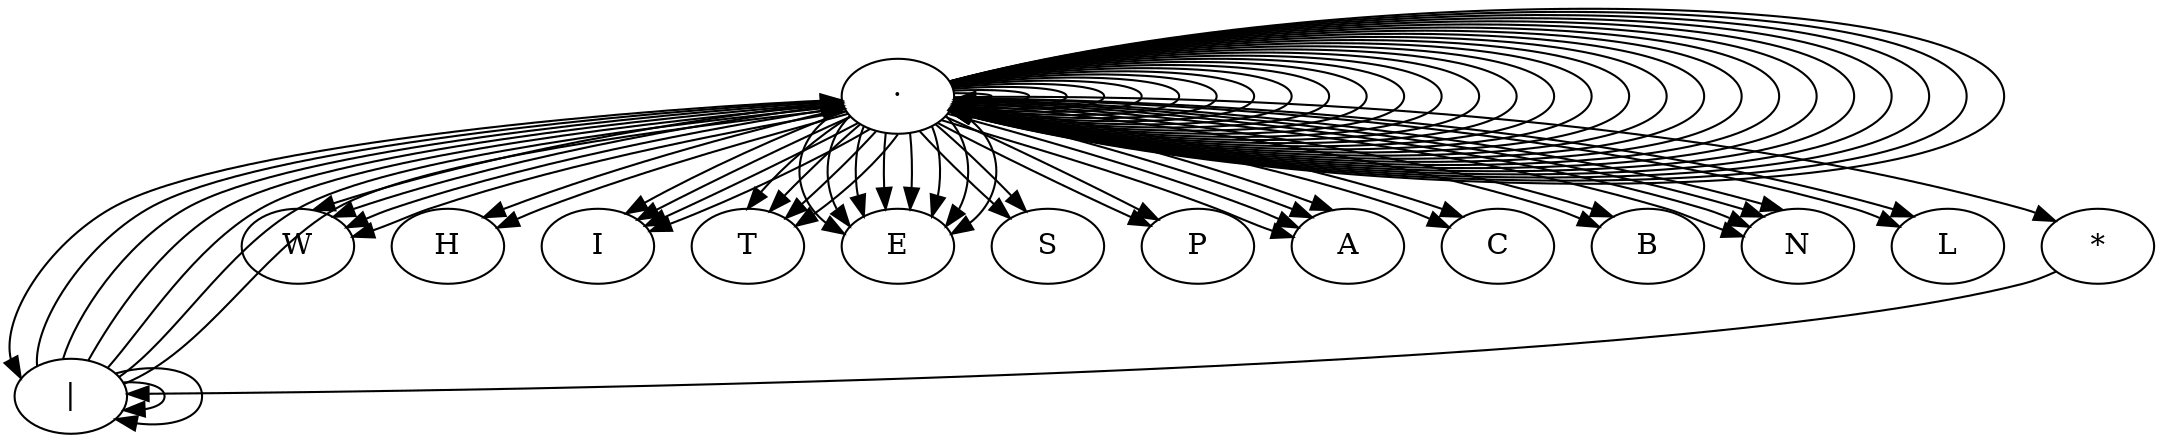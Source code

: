 digraph tree {
    "·";
    "|";
    "|";
    "·";
    "·";
    "·";
    "·";
    "·";
    "·";
    "·";
    "·";
    "·";
    "W";
    "H";
    "I";
    "T";
    "E";
    "S";
    "P";
    "A";
    "C";
    "E";
    "·";
    "·";
    "T";
    "A";
    "B";
    "·";
    "·";
    "·";
    "·";
    "·";
    "·";
    "N";
    "E";
    "W";
    "L";
    "I";
    "N";
    "E";
    "*";
    "|";
    "|";
    "·";
    "·";
    "·";
    "·";
    "·";
    "·";
    "·";
    "·";
    "·";
    "W";
    "H";
    "I";
    "T";
    "E";
    "S";
    "P";
    "A";
    "C";
    "E";
    "·";
    "·";
    "T";
    "A";
    "B";
    "·";
    "·";
    "·";
    "·";
    "·";
    "·";
    "N";
    "E";
    "W";
    "L";
    "I";
    "N";
    "E";
    "·" -> "|";
    "·" -> "*";
    "|" -> "|";
    "|" -> "·";
    "|" -> "·";
    "|" -> "·";
    "·" -> "·";
    "·" -> "E";
    "·" -> "·";
    "·" -> "C";
    "·" -> "·";
    "·" -> "A";
    "·" -> "·";
    "·" -> "P";
    "·" -> "·";
    "·" -> "S";
    "·" -> "·";
    "·" -> "E";
    "·" -> "·";
    "·" -> "T";
    "·" -> "·";
    "·" -> "I";
    "·" -> "W";
    "·" -> "H";
    "·" -> "·";
    "·" -> "B";
    "·" -> "T";
    "·" -> "A";
    "·" -> "·";
    "·" -> "E";
    "·" -> "·";
    "·" -> "N";
    "·" -> "·";
    "·" -> "I";
    "·" -> "·";
    "·" -> "L";
    "·" -> "·";
    "·" -> "W";
    "·" -> "N";
    "·" -> "E";
    "*" -> "|";
    "|" -> "|";
    "|" -> "·";
    "|" -> "·";
    "|" -> "·";
    "·" -> "·";
    "·" -> "E";
    "·" -> "·";
    "·" -> "C";
    "·" -> "·";
    "·" -> "A";
    "·" -> "·";
    "·" -> "P";
    "·" -> "·";
    "·" -> "S";
    "·" -> "·";
    "·" -> "E";
    "·" -> "·";
    "·" -> "T";
    "·" -> "·";
    "·" -> "I";
    "·" -> "W";
    "·" -> "H";
    "·" -> "·";
    "·" -> "B";
    "·" -> "T";
    "·" -> "A";
    "·" -> "·";
    "·" -> "E";
    "·" -> "·";
    "·" -> "N";
    "·" -> "·";
    "·" -> "I";
    "·" -> "·";
    "·" -> "L";
    "·" -> "·";
    "·" -> "W";
    "·" -> "N";
    "·" -> "E";
}

